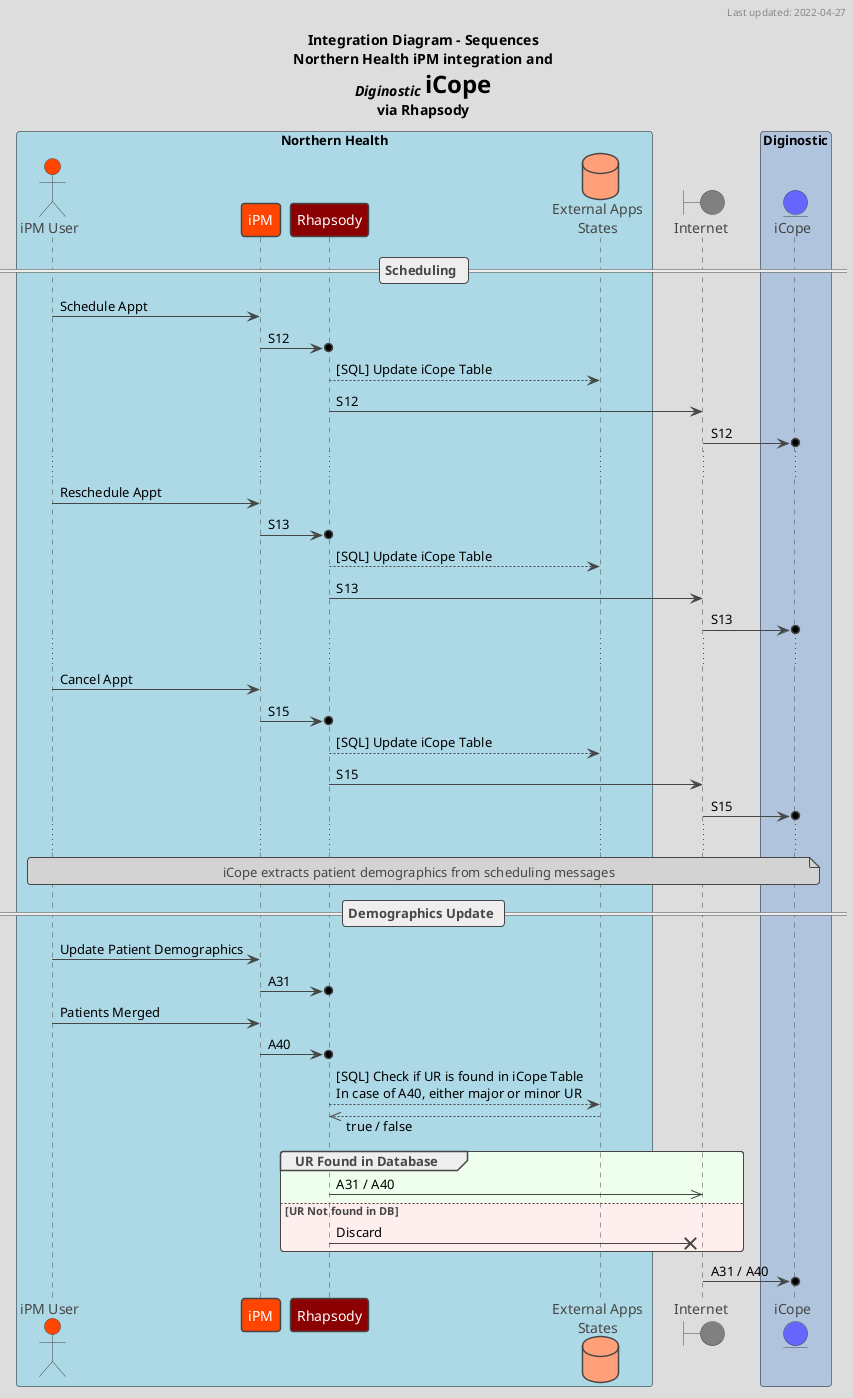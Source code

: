 @startuml icope_integration_sequence
    skinparam BoxPadding 15
    
    title 
        Integration Diagram - Sequences
        Northern Health iPM integration and
        **<i>Diginostic</i> <size:24>iCope</size>**
        via Rhapsody
    end title
    header Last updated: 2022-04-27
    'footer footer goes here

    '!theme reddress-darkgreen
    !theme toy

    box "Northern Health" #LightBlue
        actor iPM_user as "iPM User" #OrangeRed
        participant iPM #OrangeRed
        participant Rhapsody #DarkRed
        database Ext_App_Stat as "External Apps\nStates" #LightSalmon
    end box
        boundary Internet #Gray
    box "Diginostic" #LightSteelBlue
        entity iCope #66F
    end box

    == Scheduling ==
    ' Appointment Scheduled by iPM user
    iPM_user -> iPM : Schedule Appt
    iPM ->o Rhapsody : S12
    Rhapsody --> Ext_App_Stat : [SQL] Update iCope Table
    Rhapsody -> Internet : S12
    Internet ->o iCope : S12
    ...
    ' Appointment Re-scheduled by iPM user
    iPM_user -> iPM : Reschedule Appt
    iPM ->o Rhapsody : S13
    Rhapsody --> Ext_App_Stat : [SQL] Update iCope Table
    Rhapsody -> Internet : S13
    Internet ->o iCope : S13
    ...
    ' Appointment Cancelled by iPM user
    iPM_user -> iPM : Cancel Appt
    iPM ->o Rhapsody : S15
    Rhapsody --> Ext_App_Stat : [SQL] Update iCope Table
    Rhapsody -> Internet : S15
    Internet ->o iCope : S15
    ...
    note across #Lightgray : iCope extracts patient demographics from scheduling messages 


    == Demographics Update ==
    ' Patient Demographics Updated by iPM user
    iPM_user -> iPM : Update Patient Demographics
    iPM ->o Rhapsody : A31
    iPM_user -> iPM : Patients Merged
    iPM ->o Rhapsody : A40

    skinparam responseMessageBelowArrow true
    Rhapsody --> Ext_App_Stat : [SQL] Check if UR is found in iCope Table\nIn case of A40, either major or minor UR
    Rhapsody <<-- Ext_App_Stat : true / false

    group #EFE UR Found in Database
        Rhapsody ->> Internet : A31 / A40
    else #FEE UR Not found in DB
        Rhapsody ->x Internet : Discard
    end
    Internet ->o iCope : A31 / A40


@enduml